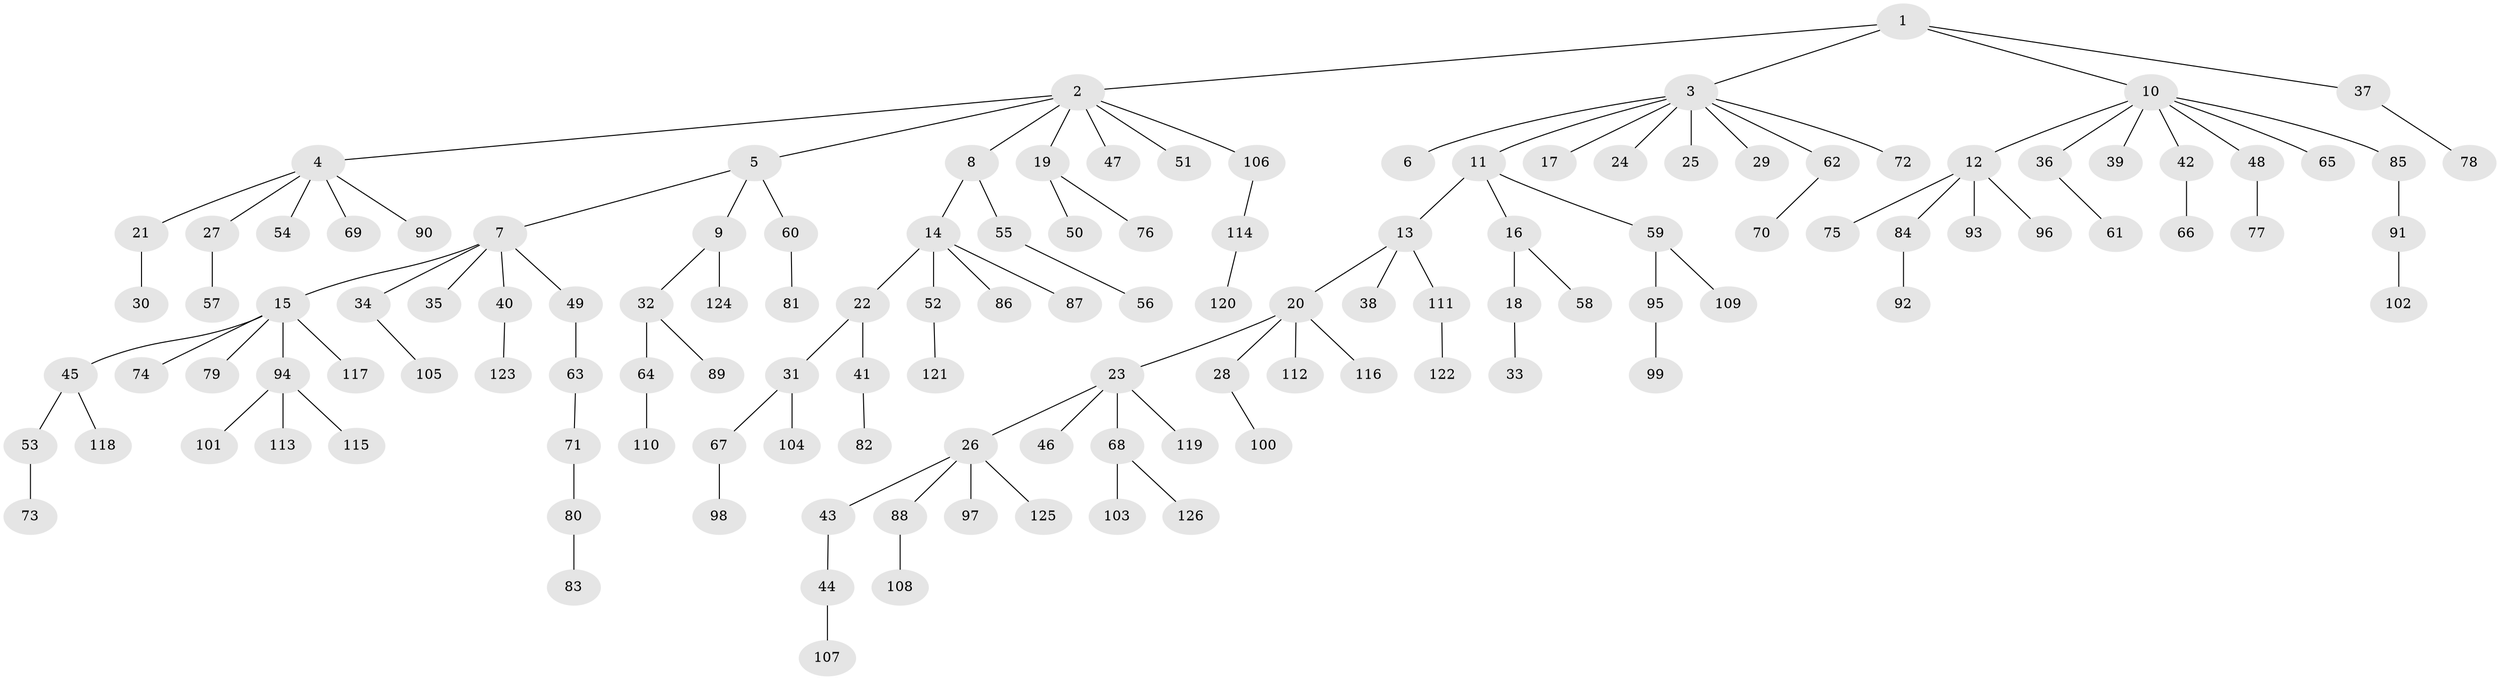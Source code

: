 // Generated by graph-tools (version 1.1) at 2025/11/02/27/25 16:11:25]
// undirected, 126 vertices, 125 edges
graph export_dot {
graph [start="1"]
  node [color=gray90,style=filled];
  1;
  2;
  3;
  4;
  5;
  6;
  7;
  8;
  9;
  10;
  11;
  12;
  13;
  14;
  15;
  16;
  17;
  18;
  19;
  20;
  21;
  22;
  23;
  24;
  25;
  26;
  27;
  28;
  29;
  30;
  31;
  32;
  33;
  34;
  35;
  36;
  37;
  38;
  39;
  40;
  41;
  42;
  43;
  44;
  45;
  46;
  47;
  48;
  49;
  50;
  51;
  52;
  53;
  54;
  55;
  56;
  57;
  58;
  59;
  60;
  61;
  62;
  63;
  64;
  65;
  66;
  67;
  68;
  69;
  70;
  71;
  72;
  73;
  74;
  75;
  76;
  77;
  78;
  79;
  80;
  81;
  82;
  83;
  84;
  85;
  86;
  87;
  88;
  89;
  90;
  91;
  92;
  93;
  94;
  95;
  96;
  97;
  98;
  99;
  100;
  101;
  102;
  103;
  104;
  105;
  106;
  107;
  108;
  109;
  110;
  111;
  112;
  113;
  114;
  115;
  116;
  117;
  118;
  119;
  120;
  121;
  122;
  123;
  124;
  125;
  126;
  1 -- 2;
  1 -- 3;
  1 -- 10;
  1 -- 37;
  2 -- 4;
  2 -- 5;
  2 -- 8;
  2 -- 19;
  2 -- 47;
  2 -- 51;
  2 -- 106;
  3 -- 6;
  3 -- 11;
  3 -- 17;
  3 -- 24;
  3 -- 25;
  3 -- 29;
  3 -- 62;
  3 -- 72;
  4 -- 21;
  4 -- 27;
  4 -- 54;
  4 -- 69;
  4 -- 90;
  5 -- 7;
  5 -- 9;
  5 -- 60;
  7 -- 15;
  7 -- 34;
  7 -- 35;
  7 -- 40;
  7 -- 49;
  8 -- 14;
  8 -- 55;
  9 -- 32;
  9 -- 124;
  10 -- 12;
  10 -- 36;
  10 -- 39;
  10 -- 42;
  10 -- 48;
  10 -- 65;
  10 -- 85;
  11 -- 13;
  11 -- 16;
  11 -- 59;
  12 -- 75;
  12 -- 84;
  12 -- 93;
  12 -- 96;
  13 -- 20;
  13 -- 38;
  13 -- 111;
  14 -- 22;
  14 -- 52;
  14 -- 86;
  14 -- 87;
  15 -- 45;
  15 -- 74;
  15 -- 79;
  15 -- 94;
  15 -- 117;
  16 -- 18;
  16 -- 58;
  18 -- 33;
  19 -- 50;
  19 -- 76;
  20 -- 23;
  20 -- 28;
  20 -- 112;
  20 -- 116;
  21 -- 30;
  22 -- 31;
  22 -- 41;
  23 -- 26;
  23 -- 46;
  23 -- 68;
  23 -- 119;
  26 -- 43;
  26 -- 88;
  26 -- 97;
  26 -- 125;
  27 -- 57;
  28 -- 100;
  31 -- 67;
  31 -- 104;
  32 -- 64;
  32 -- 89;
  34 -- 105;
  36 -- 61;
  37 -- 78;
  40 -- 123;
  41 -- 82;
  42 -- 66;
  43 -- 44;
  44 -- 107;
  45 -- 53;
  45 -- 118;
  48 -- 77;
  49 -- 63;
  52 -- 121;
  53 -- 73;
  55 -- 56;
  59 -- 95;
  59 -- 109;
  60 -- 81;
  62 -- 70;
  63 -- 71;
  64 -- 110;
  67 -- 98;
  68 -- 103;
  68 -- 126;
  71 -- 80;
  80 -- 83;
  84 -- 92;
  85 -- 91;
  88 -- 108;
  91 -- 102;
  94 -- 101;
  94 -- 113;
  94 -- 115;
  95 -- 99;
  106 -- 114;
  111 -- 122;
  114 -- 120;
}
